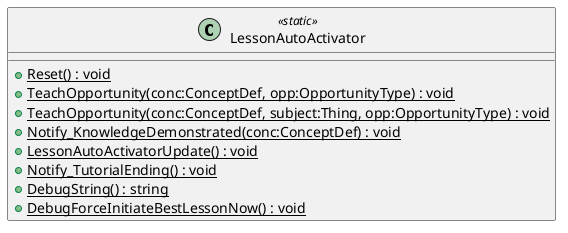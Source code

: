 @startuml
class LessonAutoActivator <<static>> {
    + {static} Reset() : void
    + {static} TeachOpportunity(conc:ConceptDef, opp:OpportunityType) : void
    + {static} TeachOpportunity(conc:ConceptDef, subject:Thing, opp:OpportunityType) : void
    + {static} Notify_KnowledgeDemonstrated(conc:ConceptDef) : void
    + {static} LessonAutoActivatorUpdate() : void
    + {static} Notify_TutorialEnding() : void
    + {static} DebugString() : string
    + {static} DebugForceInitiateBestLessonNow() : void
}
@enduml
